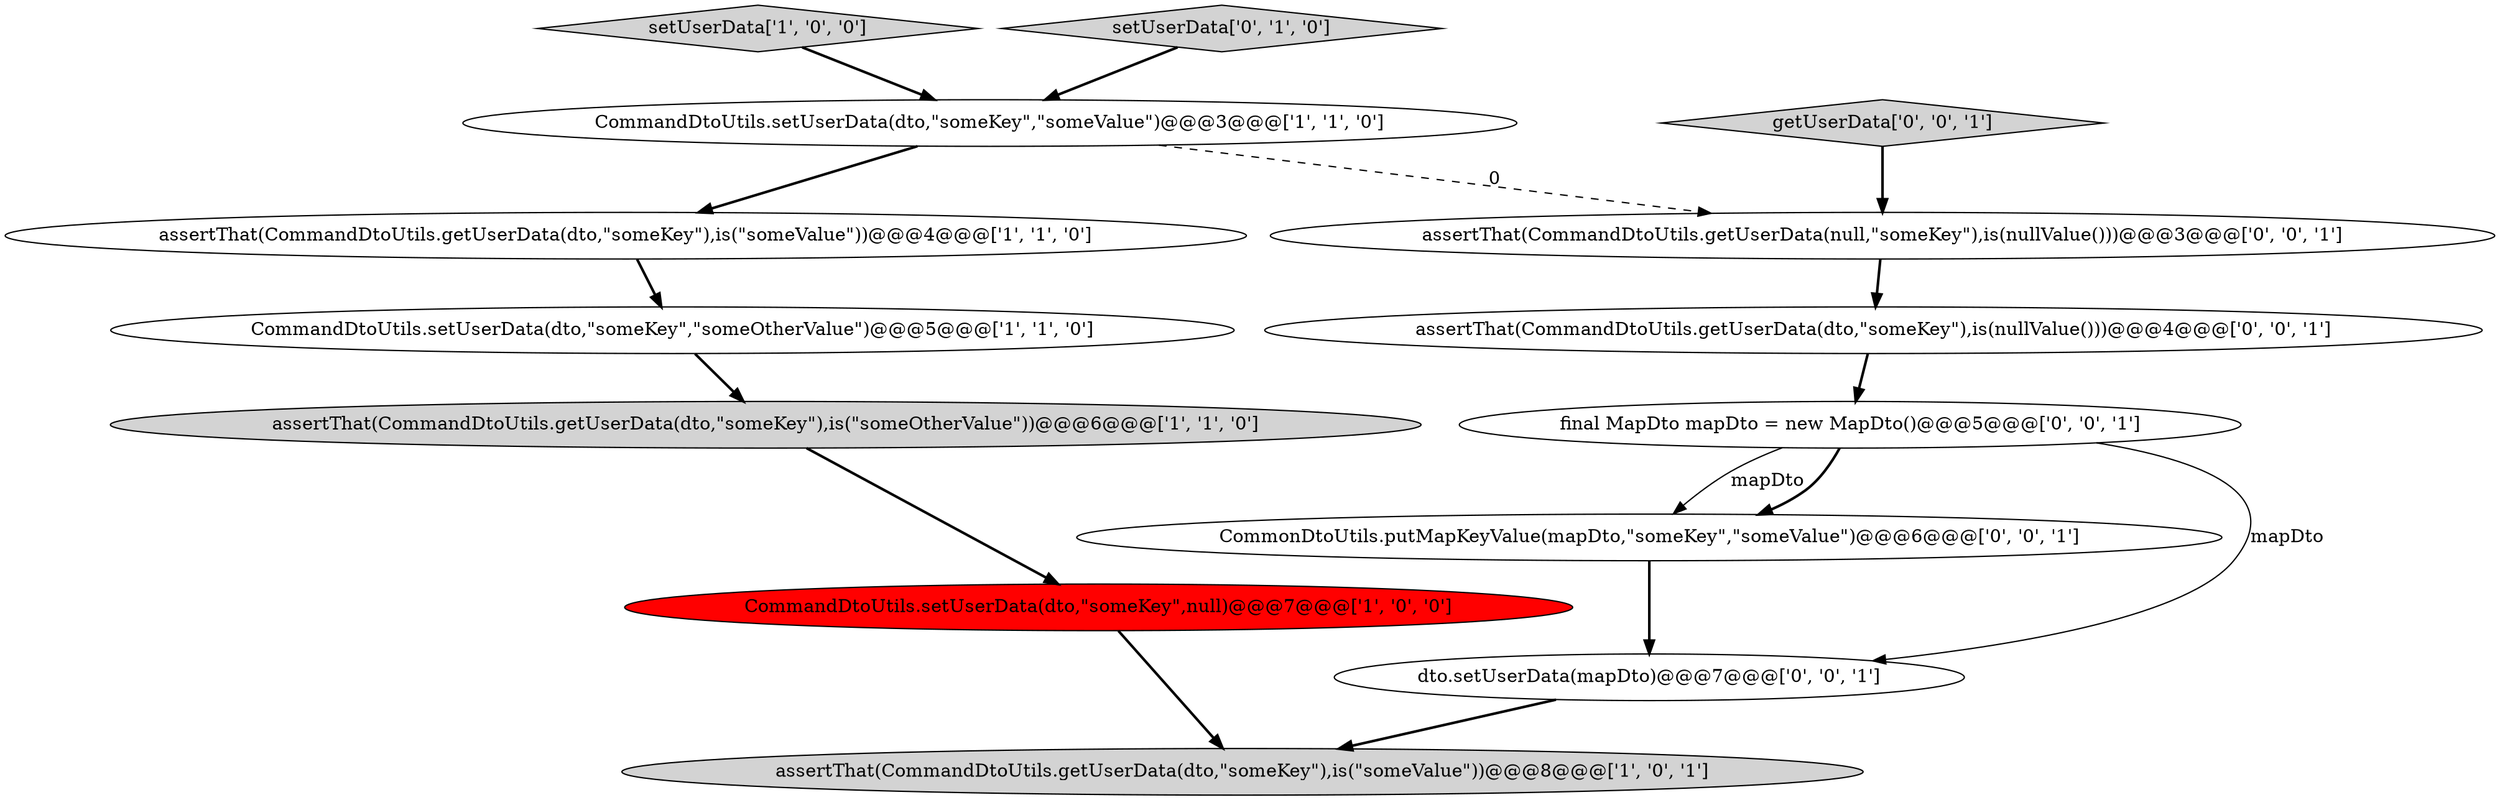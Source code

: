 digraph {
6 [style = filled, label = "setUserData['1', '0', '0']", fillcolor = lightgray, shape = diamond image = "AAA0AAABBB1BBB"];
3 [style = filled, label = "assertThat(CommandDtoUtils.getUserData(dto,\"someKey\"),is(\"someValue\"))@@@4@@@['1', '1', '0']", fillcolor = white, shape = ellipse image = "AAA0AAABBB1BBB"];
9 [style = filled, label = "assertThat(CommandDtoUtils.getUserData(null,\"someKey\"),is(nullValue()))@@@3@@@['0', '0', '1']", fillcolor = white, shape = ellipse image = "AAA0AAABBB3BBB"];
7 [style = filled, label = "setUserData['0', '1', '0']", fillcolor = lightgray, shape = diamond image = "AAA0AAABBB2BBB"];
11 [style = filled, label = "assertThat(CommandDtoUtils.getUserData(dto,\"someKey\"),is(nullValue()))@@@4@@@['0', '0', '1']", fillcolor = white, shape = ellipse image = "AAA0AAABBB3BBB"];
4 [style = filled, label = "assertThat(CommandDtoUtils.getUserData(dto,\"someKey\"),is(\"someOtherValue\"))@@@6@@@['1', '1', '0']", fillcolor = lightgray, shape = ellipse image = "AAA0AAABBB1BBB"];
10 [style = filled, label = "getUserData['0', '0', '1']", fillcolor = lightgray, shape = diamond image = "AAA0AAABBB3BBB"];
0 [style = filled, label = "assertThat(CommandDtoUtils.getUserData(dto,\"someKey\"),is(\"someValue\"))@@@8@@@['1', '0', '1']", fillcolor = lightgray, shape = ellipse image = "AAA0AAABBB1BBB"];
8 [style = filled, label = "CommonDtoUtils.putMapKeyValue(mapDto,\"someKey\",\"someValue\")@@@6@@@['0', '0', '1']", fillcolor = white, shape = ellipse image = "AAA0AAABBB3BBB"];
1 [style = filled, label = "CommandDtoUtils.setUserData(dto,\"someKey\",\"someOtherValue\")@@@5@@@['1', '1', '0']", fillcolor = white, shape = ellipse image = "AAA0AAABBB1BBB"];
5 [style = filled, label = "CommandDtoUtils.setUserData(dto,\"someKey\",\"someValue\")@@@3@@@['1', '1', '0']", fillcolor = white, shape = ellipse image = "AAA0AAABBB1BBB"];
2 [style = filled, label = "CommandDtoUtils.setUserData(dto,\"someKey\",null)@@@7@@@['1', '0', '0']", fillcolor = red, shape = ellipse image = "AAA1AAABBB1BBB"];
12 [style = filled, label = "final MapDto mapDto = new MapDto()@@@5@@@['0', '0', '1']", fillcolor = white, shape = ellipse image = "AAA0AAABBB3BBB"];
13 [style = filled, label = "dto.setUserData(mapDto)@@@7@@@['0', '0', '1']", fillcolor = white, shape = ellipse image = "AAA0AAABBB3BBB"];
5->3 [style = bold, label=""];
12->13 [style = solid, label="mapDto"];
6->5 [style = bold, label=""];
1->4 [style = bold, label=""];
7->5 [style = bold, label=""];
2->0 [style = bold, label=""];
11->12 [style = bold, label=""];
10->9 [style = bold, label=""];
4->2 [style = bold, label=""];
12->8 [style = solid, label="mapDto"];
9->11 [style = bold, label=""];
5->9 [style = dashed, label="0"];
3->1 [style = bold, label=""];
12->8 [style = bold, label=""];
8->13 [style = bold, label=""];
13->0 [style = bold, label=""];
}
